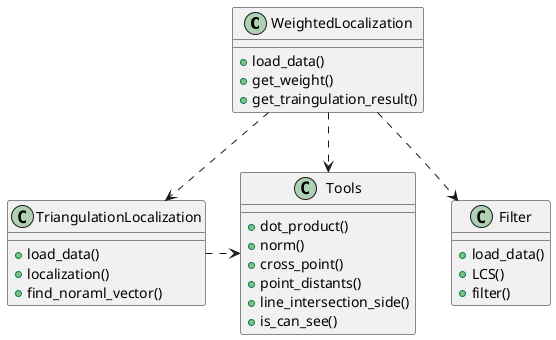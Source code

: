 @startuml

WeightedLocalization ..> Filter
WeightedLocalization ..> TriangulationLocalization
WeightedLocalization ..> Tools
TriangulationLocalization .> Tools


class WeightedLocalization{
+load_data()
+get_weight()
+get_traingulation_result()
}

class TriangulationLocalization{
+load_data()
+localization()
+find_noraml_vector()
}


class Tools{
+dot_product()
+norm()
+cross_point()
+point_distants()
+line_intersection_side()
+is_can_see()
}

class Filter{
+load_data()
+LCS()
+filter()
}


@enduml